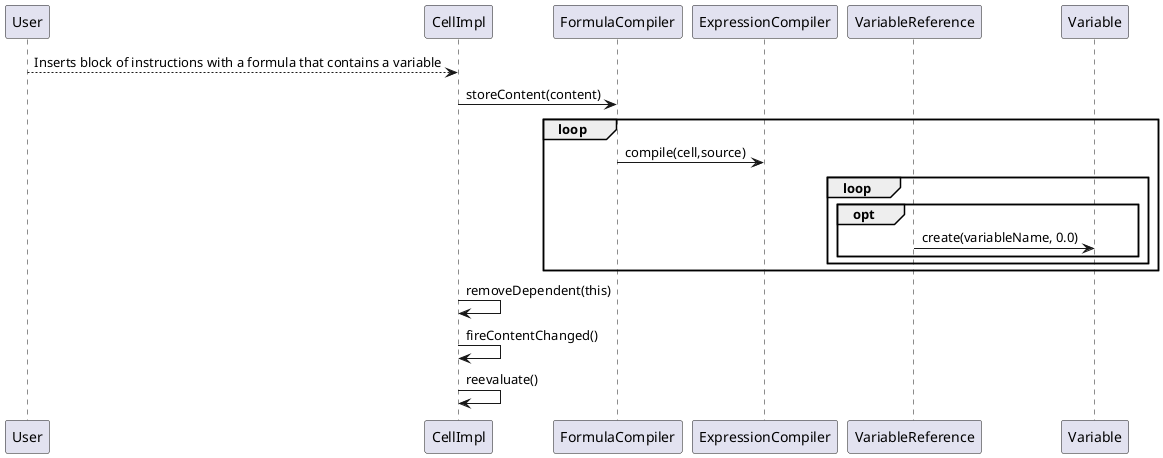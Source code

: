 @startuml doc-files/sd_Lang02.1.png

 User --> CellImpl: Inserts block of instructions with a formula that contains a variable
 CellImpl->FormulaCompiler : storeContent(content)
loop
 FormulaCompiler->ExpressionCompiler : compile(cell,source)
    loop
        opt
         VariableReference->Variable : create(variableName, 0.0)
        end
    end
end

 CellImpl->CellImpl : removeDependent(this)
 CellImpl->CellImpl : fireContentChanged()
 CellImpl->CellImpl : reevaluate()
 @enduml
